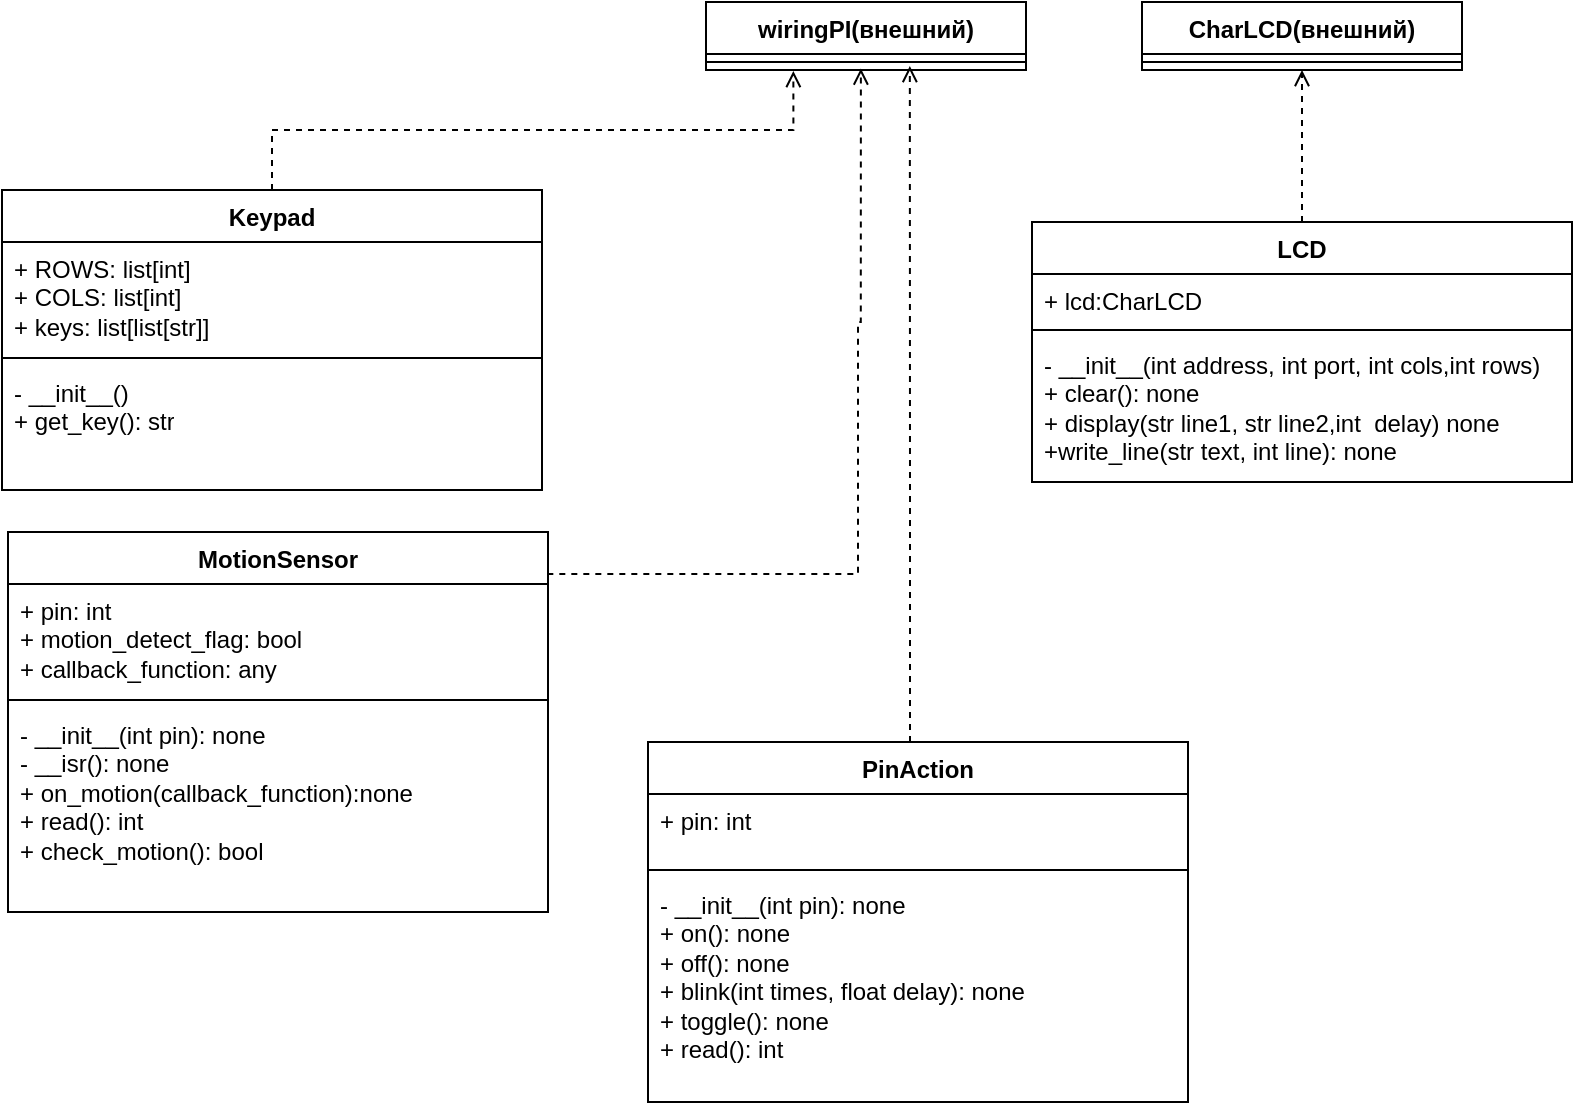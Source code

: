 <mxfile version="27.2.0">
  <diagram name="Страница — 1" id="lr8S4C2i4rYFAMoBKQzn">
    <mxGraphModel dx="2067" dy="729" grid="0" gridSize="10" guides="1" tooltips="1" connect="1" arrows="1" fold="1" page="1" pageScale="1" pageWidth="827" pageHeight="1169" math="0" shadow="0">
      <root>
        <mxCell id="0" />
        <mxCell id="1" parent="0" />
        <mxCell id="lgOw27AiRfSfQtADjt31-7" value="Keypad" style="swimlane;fontStyle=1;align=center;verticalAlign=top;childLayout=stackLayout;horizontal=1;startSize=26;horizontalStack=0;resizeParent=1;resizeParentMax=0;resizeLast=0;collapsible=1;marginBottom=0;whiteSpace=wrap;html=1;" vertex="1" parent="1">
          <mxGeometry x="-423" y="224" width="270" height="150" as="geometry" />
        </mxCell>
        <mxCell id="lgOw27AiRfSfQtADjt31-8" value="+ ROWS: list[int]&lt;div&gt;+ COLS: list[int]&lt;/div&gt;&lt;div&gt;+ keys: list[list[str]]&lt;/div&gt;" style="text;strokeColor=none;fillColor=none;align=left;verticalAlign=top;spacingLeft=4;spacingRight=4;overflow=hidden;rotatable=0;points=[[0,0.5],[1,0.5]];portConstraint=eastwest;whiteSpace=wrap;html=1;" vertex="1" parent="lgOw27AiRfSfQtADjt31-7">
          <mxGeometry y="26" width="270" height="54" as="geometry" />
        </mxCell>
        <mxCell id="lgOw27AiRfSfQtADjt31-9" value="" style="line;strokeWidth=1;fillColor=none;align=left;verticalAlign=middle;spacingTop=-1;spacingLeft=3;spacingRight=3;rotatable=0;labelPosition=right;points=[];portConstraint=eastwest;strokeColor=inherit;" vertex="1" parent="lgOw27AiRfSfQtADjt31-7">
          <mxGeometry y="80" width="270" height="8" as="geometry" />
        </mxCell>
        <mxCell id="lgOw27AiRfSfQtADjt31-10" value="- __init__()&lt;div&gt;+ get_key(): str&lt;/div&gt;" style="text;strokeColor=none;fillColor=none;align=left;verticalAlign=top;spacingLeft=4;spacingRight=4;overflow=hidden;rotatable=0;points=[[0,0.5],[1,0.5]];portConstraint=eastwest;whiteSpace=wrap;html=1;" vertex="1" parent="lgOw27AiRfSfQtADjt31-7">
          <mxGeometry y="88" width="270" height="62" as="geometry" />
        </mxCell>
        <mxCell id="lgOw27AiRfSfQtADjt31-11" value="wiringPI(внешний)" style="swimlane;fontStyle=1;align=center;verticalAlign=top;childLayout=stackLayout;horizontal=1;startSize=26;horizontalStack=0;resizeParent=1;resizeParentMax=0;resizeLast=0;collapsible=1;marginBottom=0;whiteSpace=wrap;html=1;" vertex="1" parent="1">
          <mxGeometry x="-71" y="130" width="160" height="34" as="geometry" />
        </mxCell>
        <mxCell id="lgOw27AiRfSfQtADjt31-13" value="" style="line;strokeWidth=1;fillColor=none;align=left;verticalAlign=middle;spacingTop=-1;spacingLeft=3;spacingRight=3;rotatable=0;labelPosition=right;points=[];portConstraint=eastwest;strokeColor=inherit;" vertex="1" parent="lgOw27AiRfSfQtADjt31-11">
          <mxGeometry y="26" width="160" height="8" as="geometry" />
        </mxCell>
        <mxCell id="lgOw27AiRfSfQtADjt31-35" style="edgeStyle=orthogonalEdgeStyle;rounded=0;orthogonalLoop=1;jettySize=auto;html=1;entryX=0.5;entryY=1;entryDx=0;entryDy=0;endArrow=open;endFill=0;dashed=1;" edge="1" parent="1" source="lgOw27AiRfSfQtADjt31-15" target="lgOw27AiRfSfQtADjt31-19">
          <mxGeometry relative="1" as="geometry" />
        </mxCell>
        <mxCell id="lgOw27AiRfSfQtADjt31-15" value="LCD" style="swimlane;fontStyle=1;align=center;verticalAlign=top;childLayout=stackLayout;horizontal=1;startSize=26;horizontalStack=0;resizeParent=1;resizeParentMax=0;resizeLast=0;collapsible=1;marginBottom=0;whiteSpace=wrap;html=1;" vertex="1" parent="1">
          <mxGeometry x="92" y="240" width="270" height="130" as="geometry" />
        </mxCell>
        <mxCell id="lgOw27AiRfSfQtADjt31-16" value="+ lcd:CharLCD" style="text;strokeColor=none;fillColor=none;align=left;verticalAlign=top;spacingLeft=4;spacingRight=4;overflow=hidden;rotatable=0;points=[[0,0.5],[1,0.5]];portConstraint=eastwest;whiteSpace=wrap;html=1;" vertex="1" parent="lgOw27AiRfSfQtADjt31-15">
          <mxGeometry y="26" width="270" height="24" as="geometry" />
        </mxCell>
        <mxCell id="lgOw27AiRfSfQtADjt31-17" value="" style="line;strokeWidth=1;fillColor=none;align=left;verticalAlign=middle;spacingTop=-1;spacingLeft=3;spacingRight=3;rotatable=0;labelPosition=right;points=[];portConstraint=eastwest;strokeColor=inherit;" vertex="1" parent="lgOw27AiRfSfQtADjt31-15">
          <mxGeometry y="50" width="270" height="8" as="geometry" />
        </mxCell>
        <mxCell id="lgOw27AiRfSfQtADjt31-18" value="- __init__(int address, int port, int cols,int rows)&lt;div&gt;+ clear(): none&lt;/div&gt;&lt;div&gt;+ display(str line1, str line2,int&amp;nbsp; delay) none&lt;/div&gt;&lt;div&gt;+write_line(str text, int line): none&lt;/div&gt;&lt;div&gt;&lt;br&gt;&lt;/div&gt;" style="text;strokeColor=none;fillColor=none;align=left;verticalAlign=top;spacingLeft=4;spacingRight=4;overflow=hidden;rotatable=0;points=[[0,0.5],[1,0.5]];portConstraint=eastwest;whiteSpace=wrap;html=1;" vertex="1" parent="lgOw27AiRfSfQtADjt31-15">
          <mxGeometry y="58" width="270" height="72" as="geometry" />
        </mxCell>
        <mxCell id="lgOw27AiRfSfQtADjt31-19" value="CharLCD(внешний)" style="swimlane;fontStyle=1;align=center;verticalAlign=top;childLayout=stackLayout;horizontal=1;startSize=26;horizontalStack=0;resizeParent=1;resizeParentMax=0;resizeLast=0;collapsible=1;marginBottom=0;whiteSpace=wrap;html=1;" vertex="1" parent="1">
          <mxGeometry x="147" y="130" width="160" height="34" as="geometry" />
        </mxCell>
        <mxCell id="lgOw27AiRfSfQtADjt31-21" value="" style="line;strokeWidth=1;fillColor=none;align=left;verticalAlign=middle;spacingTop=-1;spacingLeft=3;spacingRight=3;rotatable=0;labelPosition=right;points=[];portConstraint=eastwest;strokeColor=inherit;" vertex="1" parent="lgOw27AiRfSfQtADjt31-19">
          <mxGeometry y="26" width="160" height="8" as="geometry" />
        </mxCell>
        <mxCell id="lgOw27AiRfSfQtADjt31-32" style="edgeStyle=orthogonalEdgeStyle;rounded=0;orthogonalLoop=1;jettySize=auto;html=1;entryX=0.484;entryY=0.906;entryDx=0;entryDy=0;entryPerimeter=0;endArrow=open;endFill=0;startArrow=none;startFill=0;dashed=1;exitX=0.995;exitY=0.084;exitDx=0;exitDy=0;exitPerimeter=0;" edge="1" parent="1" source="lgOw27AiRfSfQtADjt31-23">
          <mxGeometry relative="1" as="geometry">
            <mxPoint x="6.44" y="163.248" as="targetPoint" />
            <mxPoint x="-43" y="416" as="sourcePoint" />
            <Array as="points">
              <mxPoint x="-151" y="416" />
              <mxPoint x="5" y="416" />
              <mxPoint x="5" y="290" />
              <mxPoint x="6" y="290" />
            </Array>
          </mxGeometry>
        </mxCell>
        <mxCell id="lgOw27AiRfSfQtADjt31-23" value="MotionSensor" style="swimlane;fontStyle=1;align=center;verticalAlign=top;childLayout=stackLayout;horizontal=1;startSize=26;horizontalStack=0;resizeParent=1;resizeParentMax=0;resizeLast=0;collapsible=1;marginBottom=0;whiteSpace=wrap;html=1;" vertex="1" parent="1">
          <mxGeometry x="-420" y="395" width="270" height="190" as="geometry" />
        </mxCell>
        <mxCell id="lgOw27AiRfSfQtADjt31-24" value="+ pin: int&lt;div&gt;+ motion_detect_flag: bool&lt;/div&gt;&lt;div&gt;+ callback_function: any&lt;/div&gt;" style="text;strokeColor=none;fillColor=none;align=left;verticalAlign=top;spacingLeft=4;spacingRight=4;overflow=hidden;rotatable=0;points=[[0,0.5],[1,0.5]];portConstraint=eastwest;whiteSpace=wrap;html=1;" vertex="1" parent="lgOw27AiRfSfQtADjt31-23">
          <mxGeometry y="26" width="270" height="54" as="geometry" />
        </mxCell>
        <mxCell id="lgOw27AiRfSfQtADjt31-25" value="" style="line;strokeWidth=1;fillColor=none;align=left;verticalAlign=middle;spacingTop=-1;spacingLeft=3;spacingRight=3;rotatable=0;labelPosition=right;points=[];portConstraint=eastwest;strokeColor=inherit;" vertex="1" parent="lgOw27AiRfSfQtADjt31-23">
          <mxGeometry y="80" width="270" height="8" as="geometry" />
        </mxCell>
        <mxCell id="lgOw27AiRfSfQtADjt31-26" value="- __init__(int pin): none&lt;div&gt;- __isr(): none&lt;/div&gt;&lt;div&gt;+ on_motion(callback_function):none&lt;/div&gt;&lt;div&gt;+ read(): int&lt;/div&gt;&lt;div&gt;+ check_motion(): bool&lt;/div&gt;" style="text;strokeColor=none;fillColor=none;align=left;verticalAlign=top;spacingLeft=4;spacingRight=4;overflow=hidden;rotatable=0;points=[[0,0.5],[1,0.5]];portConstraint=eastwest;whiteSpace=wrap;html=1;" vertex="1" parent="lgOw27AiRfSfQtADjt31-23">
          <mxGeometry y="88" width="270" height="102" as="geometry" />
        </mxCell>
        <mxCell id="lgOw27AiRfSfQtADjt31-33" style="edgeStyle=orthogonalEdgeStyle;rounded=0;orthogonalLoop=1;jettySize=auto;html=1;entryX=0.637;entryY=0.75;entryDx=0;entryDy=0;entryPerimeter=0;endArrow=open;endFill=0;startArrow=none;startFill=0;dashed=1;" edge="1" parent="1" source="lgOw27AiRfSfQtADjt31-27" target="lgOw27AiRfSfQtADjt31-13">
          <mxGeometry relative="1" as="geometry">
            <mxPoint x="30" y="170" as="targetPoint" />
            <Array as="points">
              <mxPoint x="31" y="375" />
              <mxPoint x="31" y="375" />
            </Array>
          </mxGeometry>
        </mxCell>
        <mxCell id="lgOw27AiRfSfQtADjt31-27" value="PinAction" style="swimlane;fontStyle=1;align=center;verticalAlign=top;childLayout=stackLayout;horizontal=1;startSize=26;horizontalStack=0;resizeParent=1;resizeParentMax=0;resizeLast=0;collapsible=1;marginBottom=0;whiteSpace=wrap;html=1;" vertex="1" parent="1">
          <mxGeometry x="-100" y="500" width="270" height="180" as="geometry" />
        </mxCell>
        <mxCell id="lgOw27AiRfSfQtADjt31-28" value="+ pin: int" style="text;strokeColor=none;fillColor=none;align=left;verticalAlign=top;spacingLeft=4;spacingRight=4;overflow=hidden;rotatable=0;points=[[0,0.5],[1,0.5]];portConstraint=eastwest;whiteSpace=wrap;html=1;" vertex="1" parent="lgOw27AiRfSfQtADjt31-27">
          <mxGeometry y="26" width="270" height="34" as="geometry" />
        </mxCell>
        <mxCell id="lgOw27AiRfSfQtADjt31-29" value="" style="line;strokeWidth=1;fillColor=none;align=left;verticalAlign=middle;spacingTop=-1;spacingLeft=3;spacingRight=3;rotatable=0;labelPosition=right;points=[];portConstraint=eastwest;strokeColor=inherit;" vertex="1" parent="lgOw27AiRfSfQtADjt31-27">
          <mxGeometry y="60" width="270" height="8" as="geometry" />
        </mxCell>
        <mxCell id="lgOw27AiRfSfQtADjt31-30" value="- __init__(int pin): none&lt;div&gt;+ on(): none&lt;/div&gt;&lt;div&gt;+ off(): none&lt;/div&gt;&lt;div&gt;+ blink(int times, float delay): none&lt;/div&gt;&lt;div&gt;+ toggle(): none&lt;/div&gt;&lt;div&gt;+ read(): int&lt;/div&gt;" style="text;strokeColor=none;fillColor=none;align=left;verticalAlign=top;spacingLeft=4;spacingRight=4;overflow=hidden;rotatable=0;points=[[0,0.5],[1,0.5]];portConstraint=eastwest;whiteSpace=wrap;html=1;" vertex="1" parent="lgOw27AiRfSfQtADjt31-27">
          <mxGeometry y="68" width="270" height="112" as="geometry" />
        </mxCell>
        <mxCell id="lgOw27AiRfSfQtADjt31-31" style="edgeStyle=orthogonalEdgeStyle;rounded=0;orthogonalLoop=1;jettySize=auto;html=1;entryX=0.273;entryY=1.062;entryDx=0;entryDy=0;entryPerimeter=0;endArrow=open;endFill=0;startArrow=none;startFill=0;dashed=1;" edge="1" parent="1" source="lgOw27AiRfSfQtADjt31-7" target="lgOw27AiRfSfQtADjt31-13">
          <mxGeometry relative="1" as="geometry" />
        </mxCell>
      </root>
    </mxGraphModel>
  </diagram>
</mxfile>
